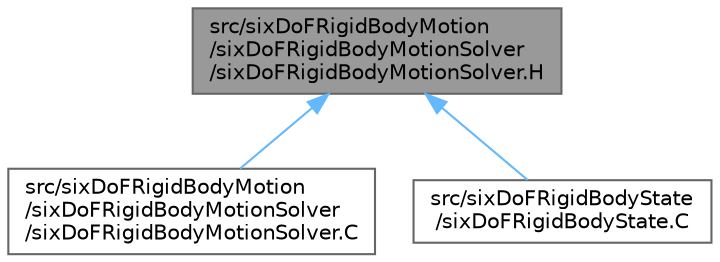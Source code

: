 digraph "src/sixDoFRigidBodyMotion/sixDoFRigidBodyMotionSolver/sixDoFRigidBodyMotionSolver.H"
{
 // LATEX_PDF_SIZE
  bgcolor="transparent";
  edge [fontname=Helvetica,fontsize=10,labelfontname=Helvetica,labelfontsize=10];
  node [fontname=Helvetica,fontsize=10,shape=box,height=0.2,width=0.4];
  Node1 [id="Node000001",label="src/sixDoFRigidBodyMotion\l/sixDoFRigidBodyMotionSolver\l/sixDoFRigidBodyMotionSolver.H",height=0.2,width=0.4,color="gray40", fillcolor="grey60", style="filled", fontcolor="black",tooltip=" "];
  Node1 -> Node2 [id="edge1_Node000001_Node000002",dir="back",color="steelblue1",style="solid",tooltip=" "];
  Node2 [id="Node000002",label="src/sixDoFRigidBodyMotion\l/sixDoFRigidBodyMotionSolver\l/sixDoFRigidBodyMotionSolver.C",height=0.2,width=0.4,color="grey40", fillcolor="white", style="filled",URL="$sixDoFRigidBodyMotionSolver_8C.html",tooltip=" "];
  Node1 -> Node3 [id="edge2_Node000001_Node000003",dir="back",color="steelblue1",style="solid",tooltip=" "];
  Node3 [id="Node000003",label="src/sixDoFRigidBodyState\l/sixDoFRigidBodyState.C",height=0.2,width=0.4,color="grey40", fillcolor="white", style="filled",URL="$sixDoFRigidBodyState_8C.html",tooltip=" "];
}
